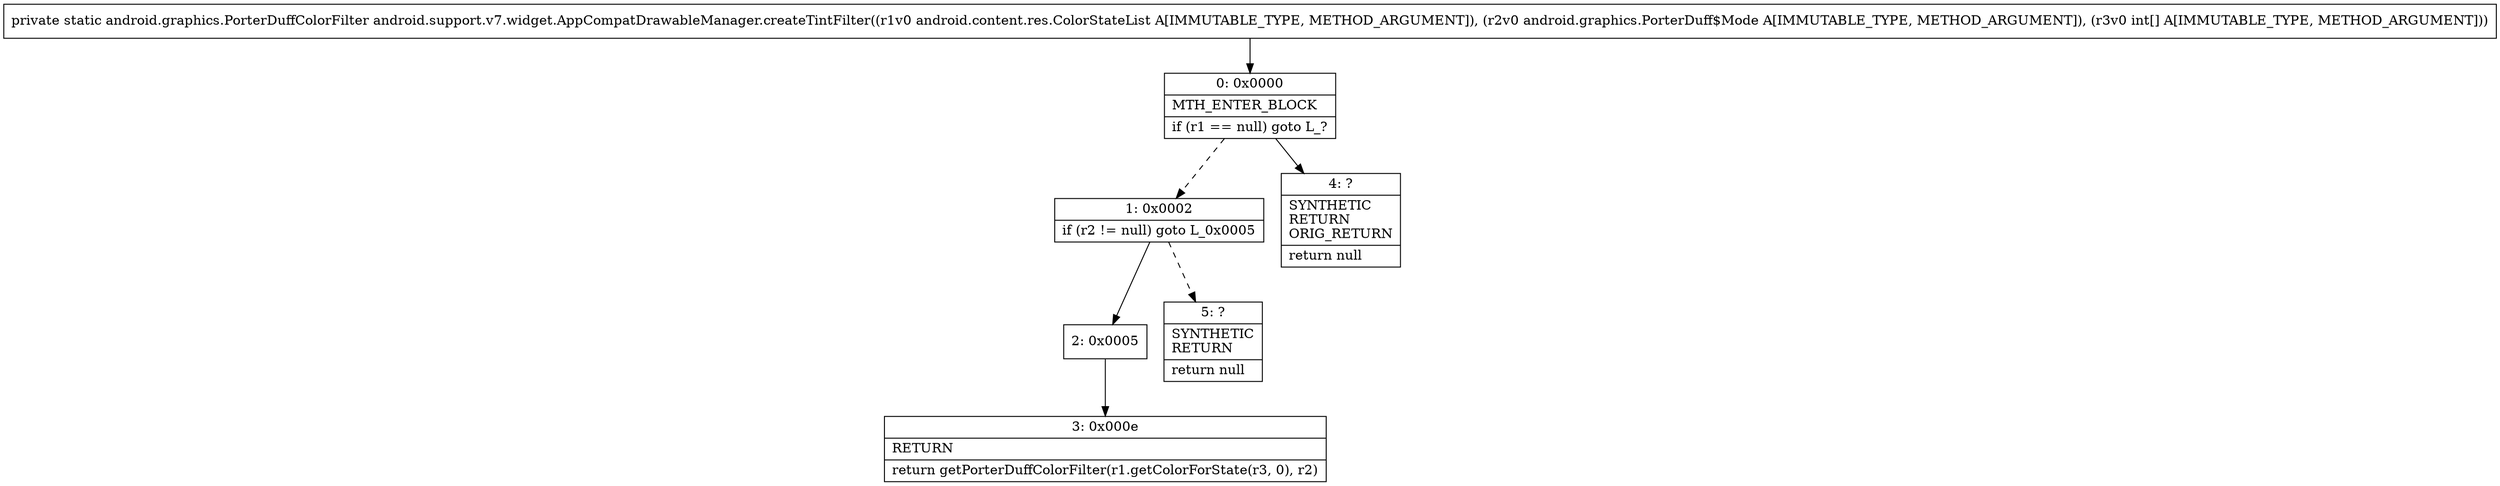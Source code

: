 digraph "CFG forandroid.support.v7.widget.AppCompatDrawableManager.createTintFilter(Landroid\/content\/res\/ColorStateList;Landroid\/graphics\/PorterDuff$Mode;[I)Landroid\/graphics\/PorterDuffColorFilter;" {
Node_0 [shape=record,label="{0\:\ 0x0000|MTH_ENTER_BLOCK\l|if (r1 == null) goto L_?\l}"];
Node_1 [shape=record,label="{1\:\ 0x0002|if (r2 != null) goto L_0x0005\l}"];
Node_2 [shape=record,label="{2\:\ 0x0005}"];
Node_3 [shape=record,label="{3\:\ 0x000e|RETURN\l|return getPorterDuffColorFilter(r1.getColorForState(r3, 0), r2)\l}"];
Node_4 [shape=record,label="{4\:\ ?|SYNTHETIC\lRETURN\lORIG_RETURN\l|return null\l}"];
Node_5 [shape=record,label="{5\:\ ?|SYNTHETIC\lRETURN\l|return null\l}"];
MethodNode[shape=record,label="{private static android.graphics.PorterDuffColorFilter android.support.v7.widget.AppCompatDrawableManager.createTintFilter((r1v0 android.content.res.ColorStateList A[IMMUTABLE_TYPE, METHOD_ARGUMENT]), (r2v0 android.graphics.PorterDuff$Mode A[IMMUTABLE_TYPE, METHOD_ARGUMENT]), (r3v0 int[] A[IMMUTABLE_TYPE, METHOD_ARGUMENT])) }"];
MethodNode -> Node_0;
Node_0 -> Node_1[style=dashed];
Node_0 -> Node_4;
Node_1 -> Node_2;
Node_1 -> Node_5[style=dashed];
Node_2 -> Node_3;
}

